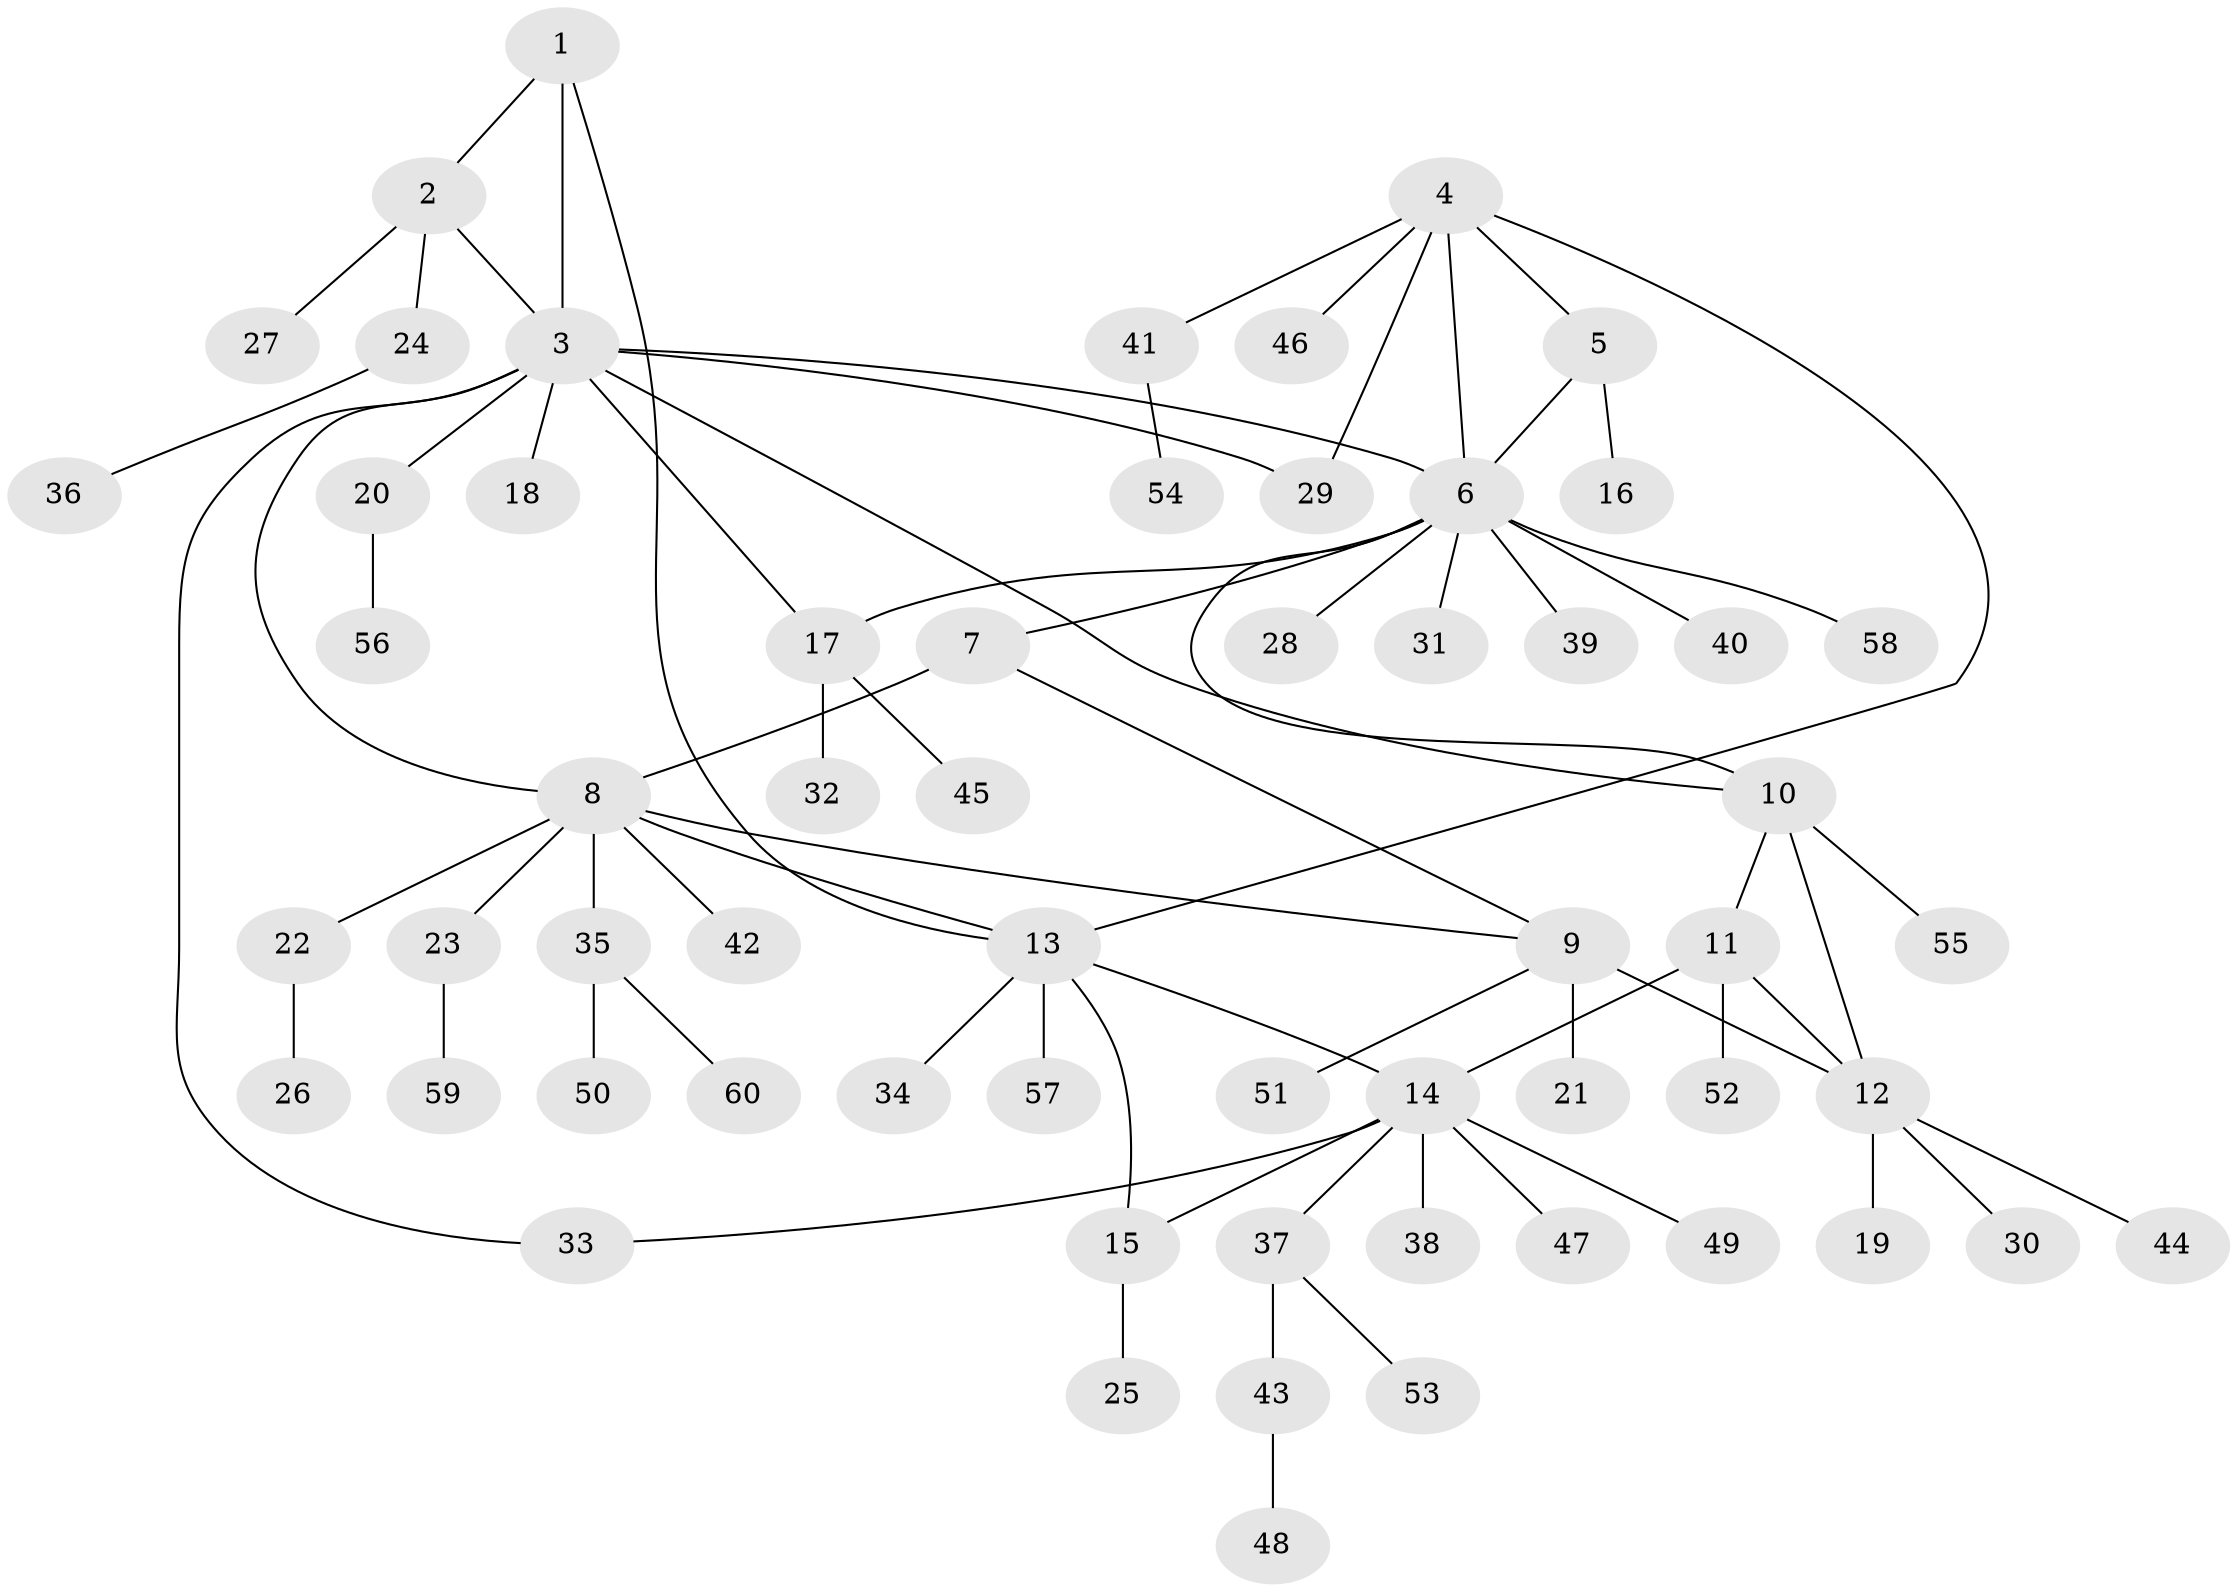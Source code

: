 // coarse degree distribution, {4: 0.07692307692307693, 9: 0.02564102564102564, 6: 0.05128205128205128, 2: 0.10256410256410256, 10: 0.02564102564102564, 3: 0.07692307692307693, 8: 0.02564102564102564, 5: 0.02564102564102564, 7: 0.02564102564102564, 1: 0.5641025641025641}
// Generated by graph-tools (version 1.1) at 2025/24/03/03/25 07:24:15]
// undirected, 60 vertices, 73 edges
graph export_dot {
graph [start="1"]
  node [color=gray90,style=filled];
  1;
  2;
  3;
  4;
  5;
  6;
  7;
  8;
  9;
  10;
  11;
  12;
  13;
  14;
  15;
  16;
  17;
  18;
  19;
  20;
  21;
  22;
  23;
  24;
  25;
  26;
  27;
  28;
  29;
  30;
  31;
  32;
  33;
  34;
  35;
  36;
  37;
  38;
  39;
  40;
  41;
  42;
  43;
  44;
  45;
  46;
  47;
  48;
  49;
  50;
  51;
  52;
  53;
  54;
  55;
  56;
  57;
  58;
  59;
  60;
  1 -- 2;
  1 -- 3;
  1 -- 13;
  2 -- 3;
  2 -- 24;
  2 -- 27;
  3 -- 6;
  3 -- 8;
  3 -- 10;
  3 -- 17;
  3 -- 18;
  3 -- 20;
  3 -- 29;
  3 -- 33;
  4 -- 5;
  4 -- 6;
  4 -- 13;
  4 -- 29;
  4 -- 41;
  4 -- 46;
  5 -- 6;
  5 -- 16;
  6 -- 7;
  6 -- 10;
  6 -- 17;
  6 -- 28;
  6 -- 31;
  6 -- 39;
  6 -- 40;
  6 -- 58;
  7 -- 8;
  7 -- 9;
  8 -- 9;
  8 -- 13;
  8 -- 22;
  8 -- 23;
  8 -- 35;
  8 -- 42;
  9 -- 12;
  9 -- 21;
  9 -- 51;
  10 -- 11;
  10 -- 12;
  10 -- 55;
  11 -- 12;
  11 -- 14;
  11 -- 52;
  12 -- 19;
  12 -- 30;
  12 -- 44;
  13 -- 14;
  13 -- 15;
  13 -- 34;
  13 -- 57;
  14 -- 15;
  14 -- 33;
  14 -- 37;
  14 -- 38;
  14 -- 47;
  14 -- 49;
  15 -- 25;
  17 -- 32;
  17 -- 45;
  20 -- 56;
  22 -- 26;
  23 -- 59;
  24 -- 36;
  35 -- 50;
  35 -- 60;
  37 -- 43;
  37 -- 53;
  41 -- 54;
  43 -- 48;
}
